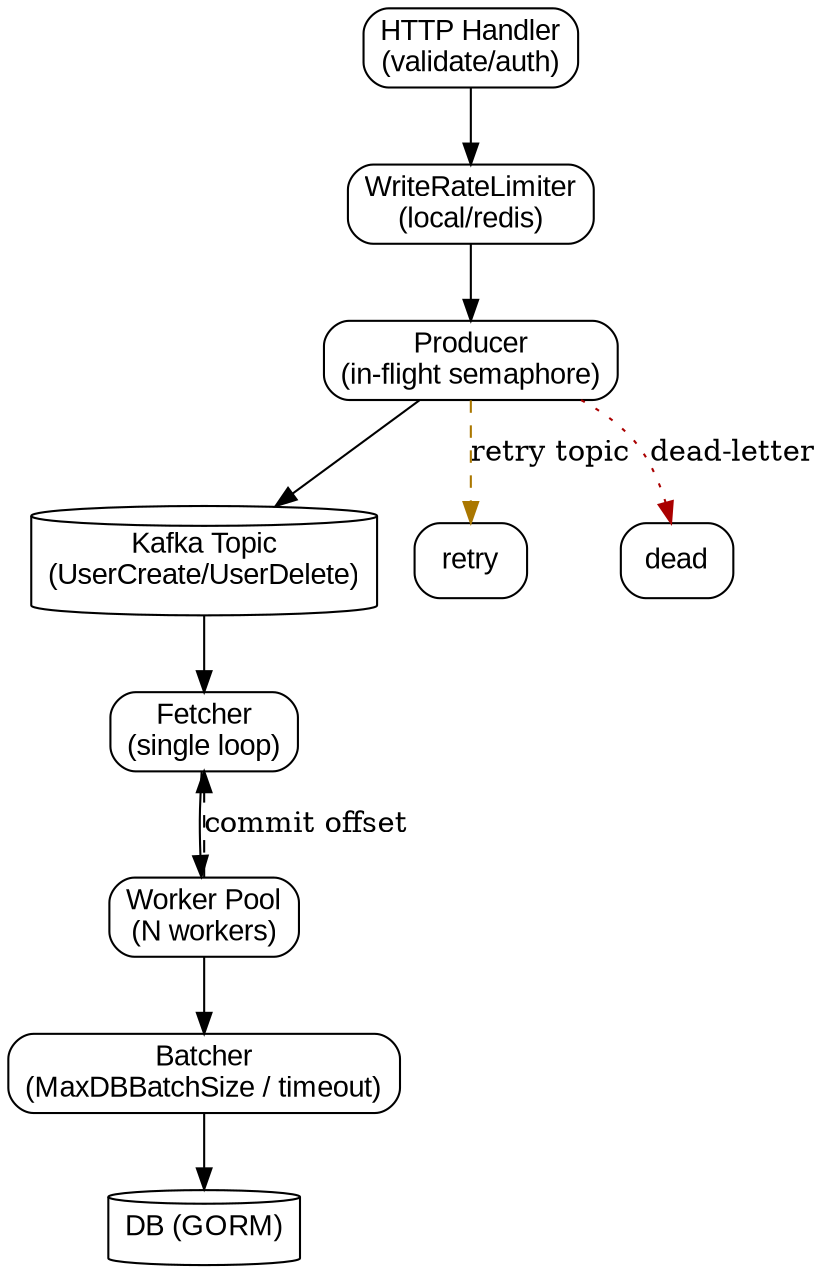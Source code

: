 digraph pc_flow {
  rankdir=TB;
  node [shape=box, style=rounded, fontname="Arial", color="#333"];

  handler [label="HTTP Handler\n(validate/auth)"];
  limiter [label="WriteRateLimiter\n(local/redis)"];
  producer [label="Producer\n(in-flight semaphore)"];
  kafka [label="Kafka Topic\n(UserCreate/UserDelete)", shape=cylinder];
  fetcher [label="Fetcher\n(single loop)"];
  worker_pool [label="Worker Pool\n(N workers)"];
  batch [label="Batcher\n(MaxDBBatchSize / timeout)"];
  db [label="DB (GORM)", shape=cylinder];

  handler -> limiter -> producer -> kafka;
  kafka -> fetcher -> worker_pool -> batch -> db;
  worker_pool -> fetcher [style=dashed, label="commit offset"];

  // failure paths
  producer -> retry [label="retry topic"] [color="#aa7700", style=dashed];
  producer -> dead [label="dead-letter"] [color="#aa0000", style=dotted];

}
